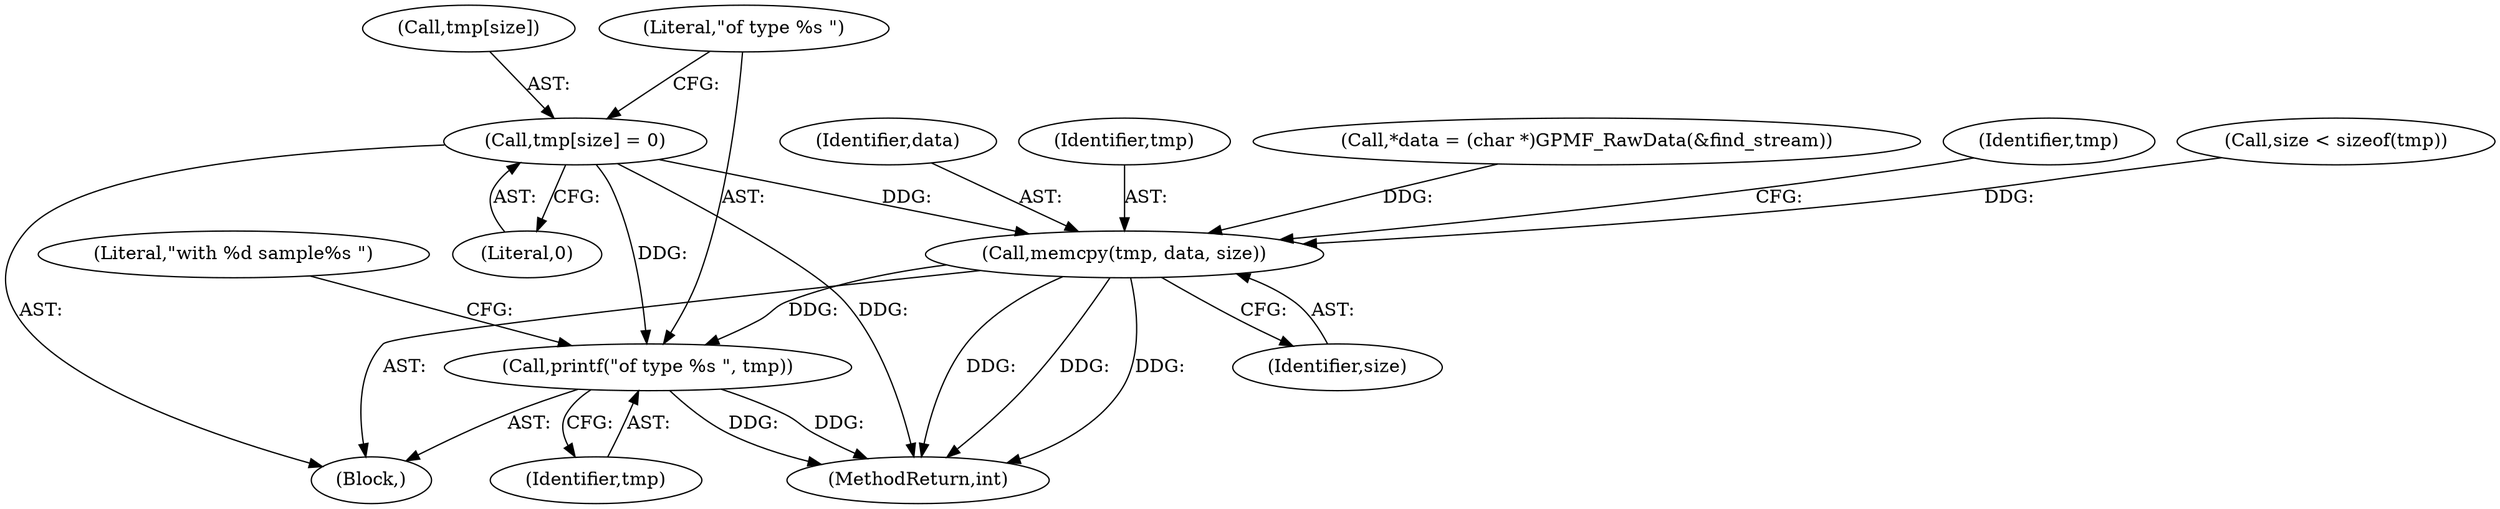 digraph "0_gpmf-parser_341f12cd5b97ab419e53853ca00176457c9f1681_0@array" {
"1000401" [label="(Call,tmp[size] = 0)"];
"1000397" [label="(Call,memcpy(tmp, data, size))"];
"1000406" [label="(Call,printf(\"of type %s \", tmp))"];
"1000402" [label="(Call,tmp[size])"];
"1000406" [label="(Call,printf(\"of type %s \", tmp))"];
"1000400" [label="(Identifier,size)"];
"1000399" [label="(Identifier,data)"];
"1000415" [label="(Literal,\"with %d sample%s \")"];
"1000396" [label="(Block,)"];
"1000401" [label="(Call,tmp[size] = 0)"];
"1000407" [label="(Literal,\"of type %s \")"];
"1000405" [label="(Literal,0)"];
"1000398" [label="(Identifier,tmp)"];
"1000378" [label="(Call,*data = (char *)GPMF_RawData(&find_stream))"];
"1000697" [label="(MethodReturn,int)"];
"1000408" [label="(Identifier,tmp)"];
"1000403" [label="(Identifier,tmp)"];
"1000392" [label="(Call,size < sizeof(tmp))"];
"1000397" [label="(Call,memcpy(tmp, data, size))"];
"1000401" -> "1000396"  [label="AST: "];
"1000401" -> "1000405"  [label="CFG: "];
"1000402" -> "1000401"  [label="AST: "];
"1000405" -> "1000401"  [label="AST: "];
"1000407" -> "1000401"  [label="CFG: "];
"1000401" -> "1000697"  [label="DDG: "];
"1000401" -> "1000397"  [label="DDG: "];
"1000401" -> "1000406"  [label="DDG: "];
"1000397" -> "1000396"  [label="AST: "];
"1000397" -> "1000400"  [label="CFG: "];
"1000398" -> "1000397"  [label="AST: "];
"1000399" -> "1000397"  [label="AST: "];
"1000400" -> "1000397"  [label="AST: "];
"1000403" -> "1000397"  [label="CFG: "];
"1000397" -> "1000697"  [label="DDG: "];
"1000397" -> "1000697"  [label="DDG: "];
"1000397" -> "1000697"  [label="DDG: "];
"1000378" -> "1000397"  [label="DDG: "];
"1000392" -> "1000397"  [label="DDG: "];
"1000397" -> "1000406"  [label="DDG: "];
"1000406" -> "1000396"  [label="AST: "];
"1000406" -> "1000408"  [label="CFG: "];
"1000407" -> "1000406"  [label="AST: "];
"1000408" -> "1000406"  [label="AST: "];
"1000415" -> "1000406"  [label="CFG: "];
"1000406" -> "1000697"  [label="DDG: "];
"1000406" -> "1000697"  [label="DDG: "];
}
